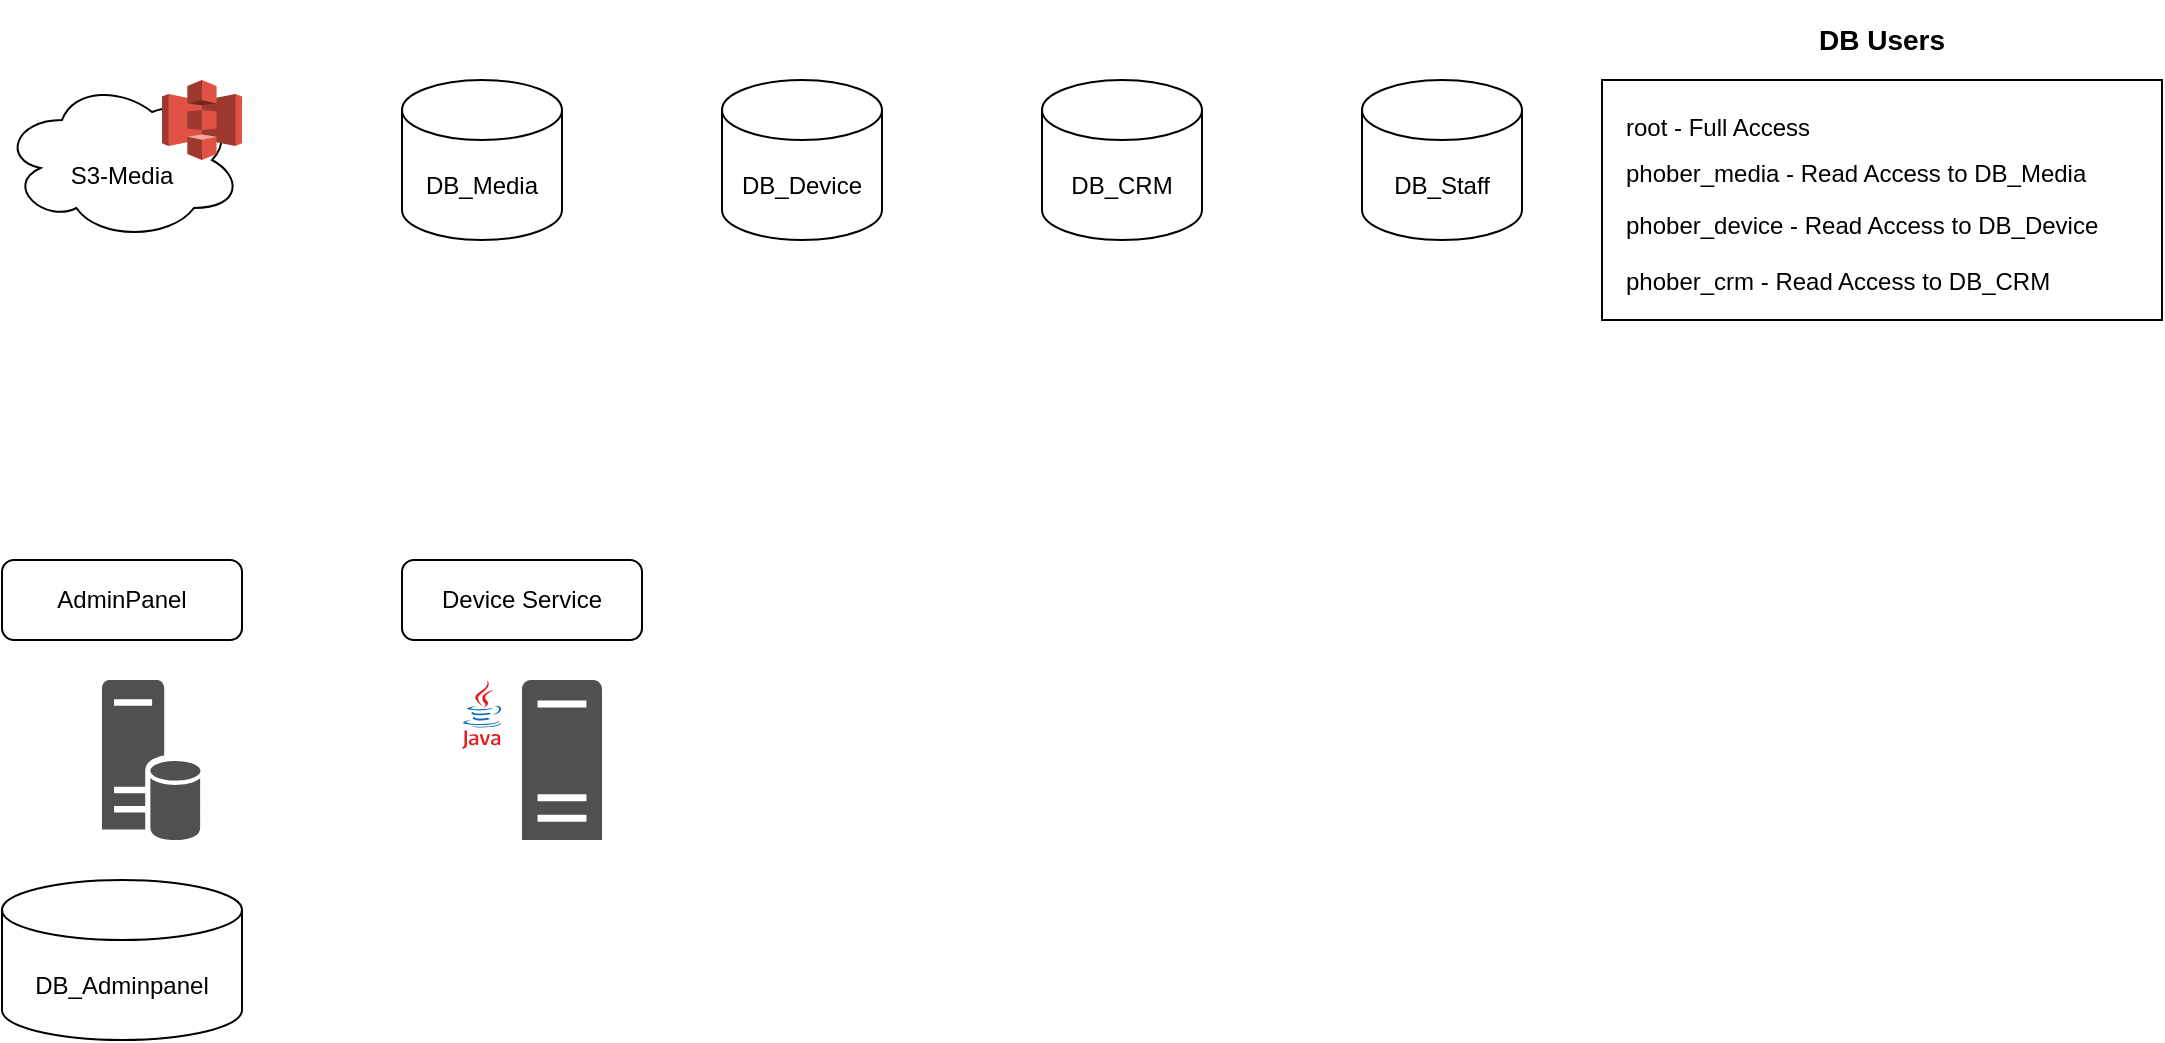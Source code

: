 <mxfile version="17.1.4" type="github" pages="2">
  <diagram id="SwhbsFWj8uXTI4qjEU29" name="Main">
    <mxGraphModel dx="1378" dy="839" grid="1" gridSize="10" guides="1" tooltips="1" connect="1" arrows="1" fold="1" page="1" pageScale="1" pageWidth="1169" pageHeight="827" math="0" shadow="0">
      <root>
        <mxCell id="0" />
        <mxCell id="1" parent="0" />
        <UserObject label="DB_Device" link="data:page/id,oKnwQTFBax4LxAPXSYCq" id="eUcB_I841KXRyvso8_sk-2">
          <mxCell style="shape=cylinder3;whiteSpace=wrap;html=1;boundedLbl=1;backgroundOutline=1;size=15;" parent="1" vertex="1">
            <mxGeometry x="400" y="40" width="80" height="80" as="geometry" />
          </mxCell>
        </UserObject>
        <mxCell id="eUcB_I841KXRyvso8_sk-4" value="DB_Media" style="shape=cylinder3;whiteSpace=wrap;html=1;boundedLbl=1;backgroundOutline=1;size=15;" parent="1" vertex="1">
          <mxGeometry x="240" y="40" width="80" height="80" as="geometry" />
        </mxCell>
        <mxCell id="187vfeRC4IGOOJgPZB19-2" value="DB_CRM" style="shape=cylinder3;whiteSpace=wrap;html=1;boundedLbl=1;backgroundOutline=1;size=15;" parent="1" vertex="1">
          <mxGeometry x="560" y="40" width="80" height="80" as="geometry" />
        </mxCell>
        <mxCell id="ug-r2kqgYafla9vCd7H7-2" value="&lt;p style=&quot;line-height: 0.9 ; font-size: 12px&quot;&gt;&lt;span style=&quot;font-size: 12px&quot;&gt;root - Full Access&lt;/span&gt;&lt;/p&gt;&lt;p style=&quot;line-height: 0.9 ; font-size: 12px&quot;&gt;&lt;span style=&quot;font-size: 12px&quot;&gt;phober_media - Read Access to DB_Media&lt;/span&gt;&lt;br style=&quot;font-size: 12px&quot;&gt;&lt;/p&gt;&lt;p style=&quot;line-height: 1.4 ; font-size: 12px&quot;&gt;phober_device - Read Access to DB_Device&lt;/p&gt;&lt;p style=&quot;line-height: 1.4 ; font-size: 12px&quot;&gt;phober_crm - Read Access to DB_CRM&lt;/p&gt;&lt;p style=&quot;font-size: 12px&quot;&gt;&lt;/p&gt;" style="rounded=0;whiteSpace=wrap;html=1;align=left;verticalAlign=top;fontSize=12;spacingRight=0;spacingLeft=10;" vertex="1" parent="1">
          <mxGeometry x="840" y="40" width="280" height="120" as="geometry" />
        </mxCell>
        <mxCell id="ug-r2kqgYafla9vCd7H7-3" value="DB Users" style="text;html=1;strokeColor=none;fillColor=none;align=center;verticalAlign=middle;whiteSpace=wrap;rounded=0;fontSize=14;fontStyle=1" vertex="1" parent="1">
          <mxGeometry x="920" width="120" height="40" as="geometry" />
        </mxCell>
        <mxCell id="ug-r2kqgYafla9vCd7H7-10" value="DB_Staff" style="shape=cylinder3;whiteSpace=wrap;html=1;boundedLbl=1;backgroundOutline=1;size=15;" vertex="1" parent="1">
          <mxGeometry x="720" y="40" width="80" height="80" as="geometry" />
        </mxCell>
        <mxCell id="ug-r2kqgYafla9vCd7H7-11" value="" style="group" vertex="1" connectable="0" parent="1">
          <mxGeometry x="40" y="40" width="120" height="80" as="geometry" />
        </mxCell>
        <mxCell id="eUcB_I841KXRyvso8_sk-5" value="&lt;br&gt;S3-Media" style="ellipse;shape=cloud;whiteSpace=wrap;html=1;" parent="ug-r2kqgYafla9vCd7H7-11" vertex="1">
          <mxGeometry width="120" height="80" as="geometry" />
        </mxCell>
        <mxCell id="187vfeRC4IGOOJgPZB19-1" value="" style="outlineConnect=0;dashed=0;verticalLabelPosition=bottom;verticalAlign=top;align=center;html=1;shape=mxgraph.aws3.s3;fillColor=#E05243;gradientColor=none;" parent="ug-r2kqgYafla9vCd7H7-11" vertex="1">
          <mxGeometry x="80" width="40" height="40" as="geometry" />
        </mxCell>
        <mxCell id="ug-r2kqgYafla9vCd7H7-12" value="" style="group;labelBackgroundColor=none;labelBorderColor=none;fontColor=default;" vertex="1" connectable="0" parent="1">
          <mxGeometry x="40" y="280" width="120" height="240" as="geometry" />
        </mxCell>
        <mxCell id="eUcB_I841KXRyvso8_sk-1" value="AdminPanel" style="rounded=1;whiteSpace=wrap;html=1;" parent="ug-r2kqgYafla9vCd7H7-12" vertex="1">
          <mxGeometry width="120" height="40" as="geometry" />
        </mxCell>
        <UserObject label="" id="ug-r2kqgYafla9vCd7H7-4">
          <mxCell style="group" vertex="1" connectable="0" parent="ug-r2kqgYafla9vCd7H7-12">
            <mxGeometry x="20" y="60" width="80" height="80" as="geometry" />
          </mxCell>
        </UserObject>
        <mxCell id="ug-r2kqgYafla9vCd7H7-5" value="" style="sketch=0;pointerEvents=1;shadow=0;dashed=0;html=1;strokeColor=none;fillColor=#505050;labelPosition=center;verticalLabelPosition=bottom;verticalAlign=top;outlineConnect=0;align=center;shape=mxgraph.office.servers.database_server;rounded=0;fontSize=13;" vertex="1" parent="ug-r2kqgYafla9vCd7H7-4">
          <mxGeometry x="30" width="50" height="80" as="geometry" />
        </mxCell>
        <mxCell id="ug-r2kqgYafla9vCd7H7-7" value="" style="shape=image;html=1;verticalAlign=top;verticalLabelPosition=bottom;labelBackgroundColor=#ffffff;imageAspect=0;aspect=fixed;image=https://cdn4.iconfinder.com/data/icons/logos-3/568/php-logo-128.png" vertex="1" parent="ug-r2kqgYafla9vCd7H7-4">
          <mxGeometry x="-0.4" y="10" width="30" height="30" as="geometry" />
        </mxCell>
        <mxCell id="ug-r2kqgYafla9vCd7H7-8" value="" style="shape=image;html=1;verticalAlign=top;verticalLabelPosition=bottom;labelBackgroundColor=#ffffff;imageAspect=0;aspect=fixed;image=https://cdn3.iconfinder.com/data/icons/popular-services-brands/512/laravel-128.png" vertex="1" parent="ug-r2kqgYafla9vCd7H7-4">
          <mxGeometry x="-0.4" y="40" width="30" height="30" as="geometry" />
        </mxCell>
        <mxCell id="ug-r2kqgYafla9vCd7H7-9" value="DB_Adminpanel" style="shape=cylinder3;whiteSpace=wrap;html=1;boundedLbl=1;backgroundOutline=1;size=15;" vertex="1" parent="ug-r2kqgYafla9vCd7H7-12">
          <mxGeometry y="160" width="120" height="80" as="geometry" />
        </mxCell>
        <mxCell id="ug-r2kqgYafla9vCd7H7-27" value="" style="group" vertex="1" connectable="0" parent="1">
          <mxGeometry x="240" y="280" width="120" height="140" as="geometry" />
        </mxCell>
        <mxCell id="ug-r2kqgYafla9vCd7H7-18" value="Device Service" style="rounded=1;whiteSpace=wrap;html=1;" vertex="1" parent="ug-r2kqgYafla9vCd7H7-27">
          <mxGeometry width="120" height="40" as="geometry" />
        </mxCell>
        <UserObject label="" id="ug-r2kqgYafla9vCd7H7-19">
          <mxCell style="group" vertex="1" connectable="0" parent="ug-r2kqgYafla9vCd7H7-27">
            <mxGeometry x="20" y="60" width="80" height="80" as="geometry" />
          </mxCell>
        </UserObject>
        <mxCell id="ug-r2kqgYafla9vCd7H7-24" value="" style="sketch=0;pointerEvents=1;shadow=0;dashed=0;html=1;strokeColor=none;fillColor=#505050;labelPosition=center;verticalLabelPosition=bottom;verticalAlign=top;outlineConnect=0;align=center;shape=mxgraph.office.servers.server_generic;" vertex="1" parent="ug-r2kqgYafla9vCd7H7-19">
          <mxGeometry x="40" width="40" height="80" as="geometry" />
        </mxCell>
        <mxCell id="ug-r2kqgYafla9vCd7H7-25" value="" style="dashed=0;outlineConnect=0;html=1;align=center;labelPosition=center;verticalLabelPosition=bottom;verticalAlign=top;shape=mxgraph.weblogos.java" vertex="1" parent="ug-r2kqgYafla9vCd7H7-19">
          <mxGeometry x="10" width="20" height="34.5" as="geometry" />
        </mxCell>
        <mxCell id="ug-r2kqgYafla9vCd7H7-26" value="" style="shape=image;verticalLabelPosition=bottom;labelBackgroundColor=default;verticalAlign=top;aspect=fixed;imageAspect=0;image=https://cdn.freebiesupply.com/logos/large/2x/spring-3-logo-png-transparent.png;" vertex="1" parent="ug-r2kqgYafla9vCd7H7-19">
          <mxGeometry x="5" y="44" width="30" height="30" as="geometry" />
        </mxCell>
      </root>
    </mxGraphModel>
  </diagram>
  <diagram id="oKnwQTFBax4LxAPXSYCq" name="DB_Device">
    <mxGraphModel dx="1673" dy="1019" grid="1" gridSize="10" guides="1" tooltips="1" connect="1" arrows="1" fold="1" page="1" pageScale="1" pageWidth="1169" pageHeight="827" math="0" shadow="0">
      <root>
        <mxCell id="dE-zyYR7kbtWVNNINpA2-0" />
        <mxCell id="dE-zyYR7kbtWVNNINpA2-1" parent="dE-zyYR7kbtWVNNINpA2-0" />
        <mxCell id="dE-zyYR7kbtWVNNINpA2-2" value="" style="group" vertex="1" connectable="0" parent="dE-zyYR7kbtWVNNINpA2-1">
          <mxGeometry x="10" y="190" width="60" height="100" as="geometry" />
        </mxCell>
        <mxCell id="dE-zyYR7kbtWVNNINpA2-3" value="" style="group" vertex="1" connectable="0" parent="dE-zyYR7kbtWVNNINpA2-2">
          <mxGeometry width="60" height="100" as="geometry" />
        </mxCell>
        <mxCell id="dE-zyYR7kbtWVNNINpA2-4" value="" style="sketch=0;shadow=0;dashed=0;html=1;strokeColor=none;fillColor=#505050;labelPosition=center;verticalLabelPosition=bottom;verticalAlign=top;outlineConnect=0;align=center;shape=mxgraph.office.databases.database_mini_3;rounded=0;fontSize=13;fontColor=#0066CC;" vertex="1" parent="dE-zyYR7kbtWVNNINpA2-3">
          <mxGeometry x="12.5" width="35" height="57" as="geometry" />
        </mxCell>
        <mxCell id="dE-zyYR7kbtWVNNINpA2-5" value="Games" style="text;html=1;strokeColor=none;fillColor=none;align=center;verticalAlign=middle;whiteSpace=wrap;rounded=0;fontSize=13;fontColor=#000000;" vertex="1" parent="dE-zyYR7kbtWVNNINpA2-3">
          <mxGeometry y="70" width="60" height="30" as="geometry" />
        </mxCell>
        <mxCell id="dE-zyYR7kbtWVNNINpA2-6" value="" style="group" vertex="1" connectable="0" parent="dE-zyYR7kbtWVNNINpA2-1">
          <mxGeometry x="220" y="10" width="60" height="100" as="geometry" />
        </mxCell>
        <mxCell id="dE-zyYR7kbtWVNNINpA2-7" value="" style="sketch=0;shadow=0;dashed=0;html=1;strokeColor=none;fillColor=#505050;labelPosition=center;verticalLabelPosition=bottom;verticalAlign=top;outlineConnect=0;align=center;shape=mxgraph.office.databases.database_mini_3;rounded=0;fontSize=13;fontColor=#0066CC;" vertex="1" parent="dE-zyYR7kbtWVNNINpA2-6">
          <mxGeometry x="12.5" width="35" height="57" as="geometry" />
        </mxCell>
        <mxCell id="dE-zyYR7kbtWVNNINpA2-8" value="Devices" style="text;html=1;strokeColor=none;fillColor=none;align=center;verticalAlign=middle;whiteSpace=wrap;rounded=0;fontSize=13;fontColor=#000000;" vertex="1" parent="dE-zyYR7kbtWVNNINpA2-6">
          <mxGeometry y="70" width="60" height="30" as="geometry" />
        </mxCell>
        <mxCell id="dE-zyYR7kbtWVNNINpA2-9" value="" style="group" vertex="1" connectable="0" parent="dE-zyYR7kbtWVNNINpA2-1">
          <mxGeometry x="415" y="190" width="60" height="100" as="geometry" />
        </mxCell>
        <mxCell id="dE-zyYR7kbtWVNNINpA2-10" value="" style="group" vertex="1" connectable="0" parent="dE-zyYR7kbtWVNNINpA2-9">
          <mxGeometry width="60" height="100" as="geometry" />
        </mxCell>
        <mxCell id="dE-zyYR7kbtWVNNINpA2-11" value="" style="sketch=0;shadow=0;dashed=0;html=1;strokeColor=none;fillColor=#505050;labelPosition=center;verticalLabelPosition=bottom;verticalAlign=top;outlineConnect=0;align=center;shape=mxgraph.office.databases.database_mini_3;rounded=0;fontSize=13;fontColor=#0066CC;" vertex="1" parent="dE-zyYR7kbtWVNNINpA2-10">
          <mxGeometry x="12.5" width="35" height="57" as="geometry" />
        </mxCell>
        <mxCell id="dE-zyYR7kbtWVNNINpA2-12" value="Instances" style="text;html=1;strokeColor=none;fillColor=none;align=center;verticalAlign=middle;whiteSpace=wrap;rounded=0;fontSize=13;fontColor=#000000;" vertex="1" parent="dE-zyYR7kbtWVNNINpA2-10">
          <mxGeometry y="70" width="60" height="30" as="geometry" />
        </mxCell>
        <mxCell id="dE-zyYR7kbtWVNNINpA2-13" style="edgeStyle=none;rounded=1;orthogonalLoop=1;jettySize=auto;html=1;fontSize=13;fontColor=#000000;startArrow=classic;startFill=1;endArrow=classic;endFill=1;strokeColor=#000000;" edge="1" parent="dE-zyYR7kbtWVNNINpA2-1" source="dE-zyYR7kbtWVNNINpA2-4" target="dE-zyYR7kbtWVNNINpA2-7">
          <mxGeometry relative="1" as="geometry" />
        </mxCell>
        <mxCell id="dE-zyYR7kbtWVNNINpA2-14" value="Many To Many" style="rounded=1;whiteSpace=wrap;html=1;fontSize=13;strokeWidth=1;gradientDirection=north;verticalAlign=top;" vertex="1" parent="dE-zyYR7kbtWVNNINpA2-1">
          <mxGeometry x="80" y="120" width="110" height="30" as="geometry" />
        </mxCell>
        <mxCell id="dE-zyYR7kbtWVNNINpA2-15" style="edgeStyle=none;rounded=1;orthogonalLoop=1;jettySize=auto;html=1;fontSize=13;fontColor=#000000;startArrow=classic;startFill=1;endArrow=none;endFill=0;strokeColor=#000000;" edge="1" parent="dE-zyYR7kbtWVNNINpA2-1" source="dE-zyYR7kbtWVNNINpA2-11" target="dE-zyYR7kbtWVNNINpA2-7">
          <mxGeometry relative="1" as="geometry" />
        </mxCell>
        <mxCell id="dE-zyYR7kbtWVNNINpA2-16" value="games" style="swimlane;fontStyle=0;childLayout=stackLayout;horizontal=1;startSize=26;fillColor=#e0e0e0;horizontalStack=0;resizeParent=1;resizeLast=0;collapsible=1;marginBottom=0;swimlaneFillColor=#ffffff;align=center;" vertex="1" parent="dE-zyYR7kbtWVNNINpA2-1">
          <mxGeometry x="40" y="560" width="210" height="260" as="geometry">
            <mxRectangle x="40" y="560" width="70" height="26" as="alternateBounds" />
          </mxGeometry>
        </mxCell>
        <mxCell id="dE-zyYR7kbtWVNNINpA2-17" value="id" style="shape=partialRectangle;top=0;left=0;right=0;bottom=0;align=left;verticalAlign=top;spacingTop=-2;fillColor=none;spacingLeft=64;spacingRight=4;overflow=hidden;rotatable=0;points=[[0,0.5],[1,0.5]];portConstraint=eastwest;dropTarget=0;" vertex="1" parent="dE-zyYR7kbtWVNNINpA2-16">
          <mxGeometry y="26" width="210" height="26" as="geometry" />
        </mxCell>
        <mxCell id="dE-zyYR7kbtWVNNINpA2-18" value="" style="shape=partialRectangle;top=0;left=0;bottom=0;fillColor=none;align=left;verticalAlign=middle;spacingLeft=4;spacingRight=4;overflow=hidden;rotatable=180;points=[];portConstraint=eastwest;part=1;" vertex="1" connectable="0" parent="dE-zyYR7kbtWVNNINpA2-17">
          <mxGeometry width="54" height="26" as="geometry" />
        </mxCell>
        <mxCell id="dE-zyYR7kbtWVNNINpA2-19" value="name" style="shape=partialRectangle;top=0;left=0;right=0;bottom=0;align=left;verticalAlign=top;spacingTop=-2;fillColor=none;spacingLeft=64;spacingRight=4;overflow=hidden;rotatable=0;points=[[0,0.5],[1,0.5]];portConstraint=eastwest;dropTarget=0;" vertex="1" parent="dE-zyYR7kbtWVNNINpA2-16">
          <mxGeometry y="52" width="210" height="26" as="geometry" />
        </mxCell>
        <mxCell id="dE-zyYR7kbtWVNNINpA2-20" value="" style="shape=partialRectangle;top=0;left=0;bottom=0;fillColor=none;align=left;verticalAlign=middle;spacingLeft=4;spacingRight=4;overflow=hidden;rotatable=180;points=[];portConstraint=eastwest;part=1;" vertex="1" connectable="0" parent="dE-zyYR7kbtWVNNINpA2-19">
          <mxGeometry width="54" height="26" as="geometry" />
        </mxCell>
        <mxCell id="dE-zyYR7kbtWVNNINpA2-21" value="slug" style="shape=partialRectangle;top=0;left=0;right=0;bottom=0;align=left;verticalAlign=top;spacingTop=-2;fillColor=none;spacingLeft=64;spacingRight=4;overflow=hidden;rotatable=0;points=[[0,0.5],[1,0.5]];portConstraint=eastwest;dropTarget=0;" vertex="1" parent="dE-zyYR7kbtWVNNINpA2-16">
          <mxGeometry y="78" width="210" height="26" as="geometry" />
        </mxCell>
        <mxCell id="dE-zyYR7kbtWVNNINpA2-22" value="" style="shape=partialRectangle;top=0;left=0;bottom=0;fillColor=none;align=left;verticalAlign=middle;spacingLeft=4;spacingRight=4;overflow=hidden;rotatable=180;points=[];portConstraint=eastwest;part=1;" vertex="1" connectable="0" parent="dE-zyYR7kbtWVNNINpA2-21">
          <mxGeometry width="54" height="26" as="geometry" />
        </mxCell>
        <mxCell id="dE-zyYR7kbtWVNNINpA2-23" value="video" style="shape=partialRectangle;top=0;left=0;right=0;bottom=0;align=left;verticalAlign=top;spacingTop=-2;fillColor=none;spacingLeft=64;spacingRight=4;overflow=hidden;rotatable=0;points=[[0,0.5],[1,0.5]];portConstraint=eastwest;dropTarget=0;" vertex="1" parent="dE-zyYR7kbtWVNNINpA2-16">
          <mxGeometry y="104" width="210" height="26" as="geometry" />
        </mxCell>
        <mxCell id="dE-zyYR7kbtWVNNINpA2-24" value="" style="shape=partialRectangle;top=0;left=0;bottom=0;fillColor=none;align=left;verticalAlign=middle;spacingLeft=4;spacingRight=4;overflow=hidden;rotatable=180;points=[];portConstraint=eastwest;part=1;" vertex="1" connectable="0" parent="dE-zyYR7kbtWVNNINpA2-23">
          <mxGeometry width="54" height="26" as="geometry" />
        </mxCell>
        <mxCell id="dE-zyYR7kbtWVNNINpA2-25" value="description" style="shape=partialRectangle;top=0;left=0;right=0;bottom=0;align=left;verticalAlign=top;spacingTop=-2;fillColor=none;spacingLeft=64;spacingRight=4;overflow=hidden;rotatable=0;points=[[0,0.5],[1,0.5]];portConstraint=eastwest;dropTarget=0;" vertex="1" parent="dE-zyYR7kbtWVNNINpA2-16">
          <mxGeometry y="130" width="210" height="26" as="geometry" />
        </mxCell>
        <mxCell id="dE-zyYR7kbtWVNNINpA2-26" value="" style="shape=partialRectangle;top=0;left=0;bottom=0;fillColor=none;align=left;verticalAlign=middle;spacingLeft=4;spacingRight=4;overflow=hidden;rotatable=180;points=[];portConstraint=eastwest;part=1;" vertex="1" connectable="0" parent="dE-zyYR7kbtWVNNINpA2-25">
          <mxGeometry width="54" height="26" as="geometry" />
        </mxCell>
        <mxCell id="dE-zyYR7kbtWVNNINpA2-27" value="rating" style="shape=partialRectangle;top=0;left=0;right=0;bottom=0;align=left;verticalAlign=top;spacingTop=-2;fillColor=none;spacingLeft=64;spacingRight=4;overflow=hidden;rotatable=0;points=[[0,0.5],[1,0.5]];portConstraint=eastwest;dropTarget=0;" vertex="1" parent="dE-zyYR7kbtWVNNINpA2-16">
          <mxGeometry y="156" width="210" height="26" as="geometry" />
        </mxCell>
        <mxCell id="dE-zyYR7kbtWVNNINpA2-28" value="" style="shape=partialRectangle;top=0;left=0;bottom=0;fillColor=none;align=left;verticalAlign=middle;spacingLeft=4;spacingRight=4;overflow=hidden;rotatable=180;points=[];portConstraint=eastwest;part=1;" vertex="1" connectable="0" parent="dE-zyYR7kbtWVNNINpA2-27">
          <mxGeometry width="54" height="26" as="geometry" />
        </mxCell>
        <mxCell id="dE-zyYR7kbtWVNNINpA2-29" value="multiplayer" style="shape=partialRectangle;top=0;left=0;right=0;bottom=0;align=left;verticalAlign=top;spacingTop=-2;fillColor=none;spacingLeft=64;spacingRight=4;overflow=hidden;rotatable=0;points=[[0,0.5],[1,0.5]];portConstraint=eastwest;dropTarget=0;" vertex="1" parent="dE-zyYR7kbtWVNNINpA2-16">
          <mxGeometry y="182" width="210" height="26" as="geometry" />
        </mxCell>
        <mxCell id="dE-zyYR7kbtWVNNINpA2-30" value="" style="shape=partialRectangle;top=0;left=0;bottom=0;fillColor=none;align=left;verticalAlign=middle;spacingLeft=4;spacingRight=4;overflow=hidden;rotatable=180;points=[];portConstraint=eastwest;part=1;" vertex="1" connectable="0" parent="dE-zyYR7kbtWVNNINpA2-29">
          <mxGeometry width="54" height="26" as="geometry" />
        </mxCell>
        <mxCell id="dE-zyYR7kbtWVNNINpA2-31" value="created_at" style="shape=partialRectangle;top=0;left=0;right=0;bottom=0;align=left;verticalAlign=top;spacingTop=-2;fillColor=none;spacingLeft=64;spacingRight=4;overflow=hidden;rotatable=0;points=[[0,0.5],[1,0.5]];portConstraint=eastwest;dropTarget=0;" vertex="1" parent="dE-zyYR7kbtWVNNINpA2-16">
          <mxGeometry y="208" width="210" height="26" as="geometry" />
        </mxCell>
        <mxCell id="dE-zyYR7kbtWVNNINpA2-32" value="" style="shape=partialRectangle;top=0;left=0;bottom=0;fillColor=none;align=left;verticalAlign=middle;spacingLeft=4;spacingRight=4;overflow=hidden;rotatable=180;points=[];portConstraint=eastwest;part=1;" vertex="1" connectable="0" parent="dE-zyYR7kbtWVNNINpA2-31">
          <mxGeometry width="54" height="26" as="geometry" />
        </mxCell>
        <mxCell id="dE-zyYR7kbtWVNNINpA2-33" value="updated_at" style="shape=partialRectangle;top=0;left=0;right=0;bottom=0;align=left;verticalAlign=top;spacingTop=-2;fillColor=none;spacingLeft=64;spacingRight=4;overflow=hidden;rotatable=0;points=[[0,0.5],[1,0.5]];portConstraint=eastwest;dropTarget=0;" vertex="1" parent="dE-zyYR7kbtWVNNINpA2-16">
          <mxGeometry y="234" width="210" height="26" as="geometry" />
        </mxCell>
        <mxCell id="dE-zyYR7kbtWVNNINpA2-34" value="" style="shape=partialRectangle;top=0;left=0;bottom=0;fillColor=none;align=left;verticalAlign=middle;spacingLeft=4;spacingRight=4;overflow=hidden;rotatable=180;points=[];portConstraint=eastwest;part=1;" vertex="1" connectable="0" parent="dE-zyYR7kbtWVNNINpA2-33">
          <mxGeometry width="54" height="26" as="geometry" />
        </mxCell>
        <mxCell id="dE-zyYR7kbtWVNNINpA2-35" value="devices" style="swimlane;fontStyle=0;childLayout=stackLayout;horizontal=1;startSize=26;fillColor=#e0e0e0;horizontalStack=0;resizeParent=1;resizeLast=0;collapsible=1;marginBottom=0;swimlaneFillColor=#ffffff;align=center;" vertex="1" parent="dE-zyYR7kbtWVNNINpA2-1">
          <mxGeometry x="600" y="560" width="150" height="130" as="geometry">
            <mxRectangle x="600" y="560" width="70" height="26" as="alternateBounds" />
          </mxGeometry>
        </mxCell>
        <mxCell id="dE-zyYR7kbtWVNNINpA2-36" value="id" style="shape=partialRectangle;top=0;left=0;right=0;bottom=0;align=left;verticalAlign=top;spacingTop=-2;fillColor=none;spacingLeft=64;spacingRight=4;overflow=hidden;rotatable=0;points=[[0,0.5],[1,0.5]];portConstraint=eastwest;dropTarget=0;" vertex="1" parent="dE-zyYR7kbtWVNNINpA2-35">
          <mxGeometry y="26" width="150" height="26" as="geometry" />
        </mxCell>
        <mxCell id="dE-zyYR7kbtWVNNINpA2-37" value="" style="shape=partialRectangle;top=0;left=0;bottom=0;fillColor=none;align=left;verticalAlign=middle;spacingLeft=4;spacingRight=4;overflow=hidden;rotatable=180;points=[];portConstraint=eastwest;part=1;" vertex="1" connectable="0" parent="dE-zyYR7kbtWVNNINpA2-36">
          <mxGeometry width="54" height="26" as="geometry" />
        </mxCell>
        <mxCell id="dE-zyYR7kbtWVNNINpA2-38" value="name" style="shape=partialRectangle;top=0;left=0;right=0;bottom=0;align=left;verticalAlign=top;spacingTop=-2;fillColor=none;spacingLeft=64;spacingRight=4;overflow=hidden;rotatable=0;points=[[0,0.5],[1,0.5]];portConstraint=eastwest;dropTarget=0;" vertex="1" parent="dE-zyYR7kbtWVNNINpA2-35">
          <mxGeometry y="52" width="150" height="26" as="geometry" />
        </mxCell>
        <mxCell id="dE-zyYR7kbtWVNNINpA2-39" value="" style="shape=partialRectangle;top=0;left=0;bottom=0;fillColor=none;align=left;verticalAlign=middle;spacingLeft=4;spacingRight=4;overflow=hidden;rotatable=180;points=[];portConstraint=eastwest;part=1;" vertex="1" connectable="0" parent="dE-zyYR7kbtWVNNINpA2-38">
          <mxGeometry width="54" height="26" as="geometry" />
        </mxCell>
        <mxCell id="dE-zyYR7kbtWVNNINpA2-40" value="slug" style="shape=partialRectangle;top=0;left=0;right=0;bottom=0;align=left;verticalAlign=top;spacingTop=-2;fillColor=none;spacingLeft=64;spacingRight=4;overflow=hidden;rotatable=0;points=[[0,0.5],[1,0.5]];portConstraint=eastwest;dropTarget=0;" vertex="1" parent="dE-zyYR7kbtWVNNINpA2-35">
          <mxGeometry y="78" width="150" height="26" as="geometry" />
        </mxCell>
        <mxCell id="dE-zyYR7kbtWVNNINpA2-41" value="" style="shape=partialRectangle;top=0;left=0;bottom=0;fillColor=none;align=left;verticalAlign=middle;spacingLeft=4;spacingRight=4;overflow=hidden;rotatable=180;points=[];portConstraint=eastwest;part=1;" vertex="1" connectable="0" parent="dE-zyYR7kbtWVNNINpA2-40">
          <mxGeometry width="54" height="26" as="geometry" />
        </mxCell>
        <mxCell id="dE-zyYR7kbtWVNNINpA2-42" value="description" style="shape=partialRectangle;top=0;left=0;right=0;bottom=0;align=left;verticalAlign=top;spacingTop=-2;fillColor=none;spacingLeft=64;spacingRight=4;overflow=hidden;rotatable=0;points=[[0,0.5],[1,0.5]];portConstraint=eastwest;dropTarget=0;" vertex="1" parent="dE-zyYR7kbtWVNNINpA2-35">
          <mxGeometry y="104" width="150" height="26" as="geometry" />
        </mxCell>
        <mxCell id="dE-zyYR7kbtWVNNINpA2-43" value="" style="shape=partialRectangle;top=0;left=0;bottom=0;fillColor=none;align=left;verticalAlign=middle;spacingLeft=4;spacingRight=4;overflow=hidden;rotatable=180;points=[];portConstraint=eastwest;part=1;" vertex="1" connectable="0" parent="dE-zyYR7kbtWVNNINpA2-42">
          <mxGeometry width="54" height="26" as="geometry" />
        </mxCell>
        <mxCell id="dE-zyYR7kbtWVNNINpA2-44" value="genres" style="swimlane;fontStyle=0;childLayout=stackLayout;horizontal=1;startSize=26;fillColor=#e0e0e0;horizontalStack=0;resizeParent=1;resizeLast=0;collapsible=1;marginBottom=0;swimlaneFillColor=default;align=center;" vertex="1" parent="dE-zyYR7kbtWVNNINpA2-1">
          <mxGeometry x="600" y="360" width="150" height="78" as="geometry">
            <mxRectangle x="600" y="360" width="70" height="26" as="alternateBounds" />
          </mxGeometry>
        </mxCell>
        <mxCell id="dE-zyYR7kbtWVNNINpA2-45" value="id" style="shape=partialRectangle;top=0;left=0;right=0;bottom=0;align=left;verticalAlign=top;spacingTop=-2;fillColor=none;spacingLeft=64;spacingRight=4;overflow=hidden;rotatable=0;points=[[0,0.5],[1,0.5]];portConstraint=eastwest;dropTarget=0;" vertex="1" parent="dE-zyYR7kbtWVNNINpA2-44">
          <mxGeometry y="26" width="150" height="26" as="geometry" />
        </mxCell>
        <mxCell id="dE-zyYR7kbtWVNNINpA2-46" value="" style="shape=partialRectangle;top=0;left=0;bottom=0;fillColor=none;align=left;verticalAlign=middle;spacingLeft=4;spacingRight=4;overflow=hidden;rotatable=180;points=[];portConstraint=eastwest;part=1;" vertex="1" connectable="0" parent="dE-zyYR7kbtWVNNINpA2-45">
          <mxGeometry width="54" height="26" as="geometry" />
        </mxCell>
        <mxCell id="dE-zyYR7kbtWVNNINpA2-47" value="name" style="shape=partialRectangle;top=0;left=0;right=0;bottom=0;align=left;verticalAlign=top;spacingTop=-2;fillColor=none;spacingLeft=64;spacingRight=4;overflow=hidden;rotatable=0;points=[[0,0.5],[1,0.5]];portConstraint=eastwest;dropTarget=0;" vertex="1" parent="dE-zyYR7kbtWVNNINpA2-44">
          <mxGeometry y="52" width="150" height="26" as="geometry" />
        </mxCell>
        <mxCell id="dE-zyYR7kbtWVNNINpA2-48" value="" style="shape=partialRectangle;top=0;left=0;bottom=0;fillColor=none;align=left;verticalAlign=middle;spacingLeft=4;spacingRight=4;overflow=hidden;rotatable=180;points=[];portConstraint=eastwest;part=1;" vertex="1" connectable="0" parent="dE-zyYR7kbtWVNNINpA2-47">
          <mxGeometry width="54" height="26" as="geometry" />
        </mxCell>
        <mxCell id="dE-zyYR7kbtWVNNINpA2-49" value="" style="group" vertex="1" connectable="0" parent="dE-zyYR7kbtWVNNINpA2-1">
          <mxGeometry x="220" y="190" width="60" height="100" as="geometry" />
        </mxCell>
        <mxCell id="dE-zyYR7kbtWVNNINpA2-50" value="" style="sketch=0;shadow=0;dashed=0;html=1;strokeColor=none;fillColor=#505050;labelPosition=center;verticalLabelPosition=bottom;verticalAlign=top;outlineConnect=0;align=center;shape=mxgraph.office.databases.database_mini_3;rounded=0;fontSize=13;fontColor=#0066CC;" vertex="1" parent="dE-zyYR7kbtWVNNINpA2-49">
          <mxGeometry x="12.5" width="35" height="57" as="geometry" />
        </mxCell>
        <mxCell id="dE-zyYR7kbtWVNNINpA2-51" value="Genres" style="text;html=1;strokeColor=none;fillColor=none;align=center;verticalAlign=middle;whiteSpace=wrap;rounded=0;fontSize=13;fontColor=#000000;" vertex="1" parent="dE-zyYR7kbtWVNNINpA2-49">
          <mxGeometry y="70" width="60" height="30" as="geometry" />
        </mxCell>
        <mxCell id="dE-zyYR7kbtWVNNINpA2-52" style="edgeStyle=none;rounded=1;orthogonalLoop=1;jettySize=auto;html=1;fontSize=13;fontColor=#000000;startArrow=none;startFill=0;endArrow=classic;endFill=1;strokeColor=#000000;" edge="1" parent="dE-zyYR7kbtWVNNINpA2-1" source="dE-zyYR7kbtWVNNINpA2-79" target="dE-zyYR7kbtWVNNINpA2-50">
          <mxGeometry relative="1" as="geometry" />
        </mxCell>
        <mxCell id="dE-zyYR7kbtWVNNINpA2-53" value="device_instances" style="swimlane;fontStyle=0;childLayout=stackLayout;horizontal=1;startSize=26;fillColor=#e0e0e0;horizontalStack=0;resizeParent=1;resizeLast=0;collapsible=1;marginBottom=0;swimlaneFillColor=#ffffff;align=center;" vertex="1" parent="dE-zyYR7kbtWVNNINpA2-1">
          <mxGeometry x="840" y="560" width="170" height="182" as="geometry">
            <mxRectangle x="840" y="560" width="80" height="26" as="alternateBounds" />
          </mxGeometry>
        </mxCell>
        <mxCell id="dE-zyYR7kbtWVNNINpA2-54" value="id" style="shape=partialRectangle;top=0;left=0;right=0;bottom=0;align=left;verticalAlign=top;spacingTop=-2;fillColor=none;spacingLeft=64;spacingRight=4;overflow=hidden;rotatable=0;points=[[0,0.5],[1,0.5]];portConstraint=eastwest;dropTarget=0;" vertex="1" parent="dE-zyYR7kbtWVNNINpA2-53">
          <mxGeometry y="26" width="170" height="26" as="geometry" />
        </mxCell>
        <mxCell id="dE-zyYR7kbtWVNNINpA2-55" value="" style="shape=partialRectangle;top=0;left=0;bottom=0;fillColor=none;align=left;verticalAlign=middle;spacingLeft=4;spacingRight=4;overflow=hidden;rotatable=180;points=[];portConstraint=eastwest;part=1;" vertex="1" connectable="0" parent="dE-zyYR7kbtWVNNINpA2-54">
          <mxGeometry width="54" height="26" as="geometry" />
        </mxCell>
        <mxCell id="dE-zyYR7kbtWVNNINpA2-56" value="device_id" style="shape=partialRectangle;top=0;left=0;right=0;bottom=0;align=left;verticalAlign=top;spacingTop=-2;fillColor=none;spacingLeft=64;spacingRight=4;overflow=hidden;rotatable=0;points=[[0,0.5],[1,0.5]];portConstraint=eastwest;dropTarget=0;" vertex="1" parent="dE-zyYR7kbtWVNNINpA2-53">
          <mxGeometry y="52" width="170" height="26" as="geometry" />
        </mxCell>
        <mxCell id="dE-zyYR7kbtWVNNINpA2-57" value="" style="shape=partialRectangle;top=0;left=0;bottom=0;fillColor=none;align=left;verticalAlign=middle;spacingLeft=4;spacingRight=4;overflow=hidden;rotatable=180;points=[];portConstraint=eastwest;part=1;" vertex="1" connectable="0" parent="dE-zyYR7kbtWVNNINpA2-56">
          <mxGeometry width="54" height="26" as="geometry" />
        </mxCell>
        <mxCell id="dE-zyYR7kbtWVNNINpA2-58" value="code" style="shape=partialRectangle;top=0;left=0;right=0;bottom=0;align=left;verticalAlign=top;spacingTop=-2;fillColor=none;spacingLeft=64;spacingRight=4;overflow=hidden;rotatable=0;points=[[0,0.5],[1,0.5]];portConstraint=eastwest;dropTarget=0;" vertex="1" parent="dE-zyYR7kbtWVNNINpA2-53">
          <mxGeometry y="78" width="170" height="26" as="geometry" />
        </mxCell>
        <mxCell id="dE-zyYR7kbtWVNNINpA2-59" value="" style="shape=partialRectangle;top=0;left=0;bottom=0;fillColor=none;align=left;verticalAlign=middle;spacingLeft=4;spacingRight=4;overflow=hidden;rotatable=180;points=[];portConstraint=eastwest;part=1;" vertex="1" connectable="0" parent="dE-zyYR7kbtWVNNINpA2-58">
          <mxGeometry width="54" height="26" as="geometry" />
        </mxCell>
        <mxCell id="dE-zyYR7kbtWVNNINpA2-60" value="deactivation_start" style="shape=partialRectangle;top=0;left=0;right=0;bottom=0;align=left;verticalAlign=top;spacingTop=-2;fillColor=none;spacingLeft=64;spacingRight=4;overflow=hidden;rotatable=0;points=[[0,0.5],[1,0.5]];portConstraint=eastwest;dropTarget=0;" vertex="1" parent="dE-zyYR7kbtWVNNINpA2-53">
          <mxGeometry y="104" width="170" height="26" as="geometry" />
        </mxCell>
        <mxCell id="dE-zyYR7kbtWVNNINpA2-61" value="" style="shape=partialRectangle;top=0;left=0;bottom=0;fillColor=none;align=left;verticalAlign=middle;spacingLeft=4;spacingRight=4;overflow=hidden;rotatable=180;points=[];portConstraint=eastwest;part=1;" vertex="1" connectable="0" parent="dE-zyYR7kbtWVNNINpA2-60">
          <mxGeometry width="54" height="26" as="geometry" />
        </mxCell>
        <mxCell id="dE-zyYR7kbtWVNNINpA2-62" value="deactivation_end" style="shape=partialRectangle;top=0;left=0;right=0;bottom=0;align=left;verticalAlign=top;spacingTop=-2;fillColor=none;spacingLeft=64;spacingRight=4;overflow=hidden;rotatable=0;points=[[0,0.5],[1,0.5]];portConstraint=eastwest;dropTarget=0;" vertex="1" parent="dE-zyYR7kbtWVNNINpA2-53">
          <mxGeometry y="130" width="170" height="26" as="geometry" />
        </mxCell>
        <mxCell id="dE-zyYR7kbtWVNNINpA2-63" value="" style="shape=partialRectangle;top=0;left=0;bottom=0;fillColor=none;align=left;verticalAlign=middle;spacingLeft=4;spacingRight=4;overflow=hidden;rotatable=180;points=[];portConstraint=eastwest;part=1;" vertex="1" connectable="0" parent="dE-zyYR7kbtWVNNINpA2-62">
          <mxGeometry width="54" height="26" as="geometry" />
        </mxCell>
        <mxCell id="dE-zyYR7kbtWVNNINpA2-84" value="mac_address" style="shape=partialRectangle;top=0;left=0;right=0;bottom=0;align=left;verticalAlign=top;spacingTop=-2;fillColor=none;spacingLeft=64;spacingRight=4;overflow=hidden;rotatable=0;points=[[0,0.5],[1,0.5]];portConstraint=eastwest;dropTarget=0;" vertex="1" parent="dE-zyYR7kbtWVNNINpA2-53">
          <mxGeometry y="156" width="170" height="26" as="geometry" />
        </mxCell>
        <mxCell id="dE-zyYR7kbtWVNNINpA2-85" value="" style="shape=partialRectangle;top=0;left=0;bottom=0;fillColor=none;align=left;verticalAlign=middle;spacingLeft=4;spacingRight=4;overflow=hidden;rotatable=180;points=[];portConstraint=eastwest;part=1;" vertex="1" connectable="0" parent="dE-zyYR7kbtWVNNINpA2-84">
          <mxGeometry width="54" height="26" as="geometry" />
        </mxCell>
        <mxCell id="dE-zyYR7kbtWVNNINpA2-64" style="edgeStyle=orthogonalEdgeStyle;rounded=0;orthogonalLoop=1;jettySize=auto;html=1;fontSize=13;fontColor=#000000;startArrow=none;startFill=0;endArrow=classic;endFill=1;strokeColor=#000000;" edge="1" parent="dE-zyYR7kbtWVNNINpA2-1" source="dE-zyYR7kbtWVNNINpA2-36" target="dE-zyYR7kbtWVNNINpA2-56">
          <mxGeometry relative="1" as="geometry">
            <Array as="points">
              <mxPoint x="800" y="599" />
              <mxPoint x="800" y="625" />
            </Array>
          </mxGeometry>
        </mxCell>
        <mxCell id="dE-zyYR7kbtWVNNINpA2-65" value="game_genre" style="swimlane;fontStyle=0;childLayout=stackLayout;horizontal=1;startSize=26;fillColor=#e0e0e0;horizontalStack=0;resizeParent=1;resizeLast=0;collapsible=1;marginBottom=0;swimlaneFillColor=#ffffff;align=center;" vertex="1" parent="dE-zyYR7kbtWVNNINpA2-1">
          <mxGeometry x="360" y="440" width="150" height="80" as="geometry">
            <mxRectangle x="360" y="440" width="100" height="26" as="alternateBounds" />
          </mxGeometry>
        </mxCell>
        <mxCell id="dE-zyYR7kbtWVNNINpA2-66" value="game_id" style="shape=partialRectangle;top=0;left=0;right=0;bottom=0;align=left;verticalAlign=top;spacingTop=-2;fillColor=none;spacingLeft=64;spacingRight=4;overflow=hidden;rotatable=0;points=[[0,0.5],[1,0.5]];portConstraint=eastwest;dropTarget=0;" vertex="1" parent="dE-zyYR7kbtWVNNINpA2-65">
          <mxGeometry y="26" width="150" height="26" as="geometry" />
        </mxCell>
        <mxCell id="dE-zyYR7kbtWVNNINpA2-67" value="" style="shape=partialRectangle;top=0;left=0;bottom=0;fillColor=none;align=left;verticalAlign=middle;spacingLeft=4;spacingRight=4;overflow=hidden;rotatable=180;points=[];portConstraint=eastwest;part=1;" vertex="1" connectable="0" parent="dE-zyYR7kbtWVNNINpA2-66">
          <mxGeometry width="54" height="26" as="geometry" />
        </mxCell>
        <mxCell id="dE-zyYR7kbtWVNNINpA2-68" value="genre_id" style="shape=partialRectangle;top=0;left=0;right=0;bottom=0;align=left;verticalAlign=top;spacingTop=-2;fillColor=none;spacingLeft=64;spacingRight=4;overflow=hidden;rotatable=0;points=[[0,0.5],[1,0.5]];portConstraint=eastwest;dropTarget=0;" vertex="1" parent="dE-zyYR7kbtWVNNINpA2-65">
          <mxGeometry y="52" width="150" height="28" as="geometry" />
        </mxCell>
        <mxCell id="dE-zyYR7kbtWVNNINpA2-69" value="" style="shape=partialRectangle;top=0;left=0;bottom=0;fillColor=none;align=left;verticalAlign=middle;spacingLeft=4;spacingRight=4;overflow=hidden;rotatable=180;points=[];portConstraint=eastwest;part=1;" vertex="1" connectable="0" parent="dE-zyYR7kbtWVNNINpA2-68">
          <mxGeometry width="54" height="28" as="geometry" />
        </mxCell>
        <mxCell id="dE-zyYR7kbtWVNNINpA2-70" style="edgeStyle=orthogonalEdgeStyle;rounded=0;orthogonalLoop=1;jettySize=auto;html=1;fontSize=13;fontColor=#000000;startArrow=classic;startFill=1;endArrow=none;endFill=0;strokeColor=#000000;" edge="1" parent="dE-zyYR7kbtWVNNINpA2-1" source="dE-zyYR7kbtWVNNINpA2-17" target="dE-zyYR7kbtWVNNINpA2-66">
          <mxGeometry relative="1" as="geometry" />
        </mxCell>
        <mxCell id="dE-zyYR7kbtWVNNINpA2-71" style="edgeStyle=orthogonalEdgeStyle;rounded=0;orthogonalLoop=1;jettySize=auto;html=1;fontSize=13;fontColor=#000000;startArrow=none;startFill=0;endArrow=classic;endFill=1;strokeColor=#000000;" edge="1" parent="dE-zyYR7kbtWVNNINpA2-1" source="dE-zyYR7kbtWVNNINpA2-68" target="dE-zyYR7kbtWVNNINpA2-45">
          <mxGeometry relative="1" as="geometry">
            <Array as="points">
              <mxPoint x="560" y="506" />
              <mxPoint x="560" y="399" />
            </Array>
          </mxGeometry>
        </mxCell>
        <mxCell id="dE-zyYR7kbtWVNNINpA2-72" value="game_device" style="swimlane;fontStyle=0;childLayout=stackLayout;horizontal=1;startSize=26;fillColor=#e0e0e0;horizontalStack=0;resizeParent=1;resizeLast=0;collapsible=1;marginBottom=0;swimlaneFillColor=#ffffff;align=center;" vertex="1" parent="dE-zyYR7kbtWVNNINpA2-1">
          <mxGeometry x="360" y="600" width="150" height="80" as="geometry">
            <mxRectangle x="360" y="600" width="100" height="26" as="alternateBounds" />
          </mxGeometry>
        </mxCell>
        <mxCell id="dE-zyYR7kbtWVNNINpA2-73" value="game_id" style="shape=partialRectangle;top=0;left=0;right=0;bottom=0;align=left;verticalAlign=top;spacingTop=-2;fillColor=none;spacingLeft=64;spacingRight=4;overflow=hidden;rotatable=0;points=[[0,0.5],[1,0.5]];portConstraint=eastwest;dropTarget=0;" vertex="1" parent="dE-zyYR7kbtWVNNINpA2-72">
          <mxGeometry y="26" width="150" height="26" as="geometry" />
        </mxCell>
        <mxCell id="dE-zyYR7kbtWVNNINpA2-74" value="" style="shape=partialRectangle;top=0;left=0;bottom=0;fillColor=none;align=left;verticalAlign=middle;spacingLeft=4;spacingRight=4;overflow=hidden;rotatable=180;points=[];portConstraint=eastwest;part=1;" vertex="1" connectable="0" parent="dE-zyYR7kbtWVNNINpA2-73">
          <mxGeometry width="54" height="26" as="geometry" />
        </mxCell>
        <mxCell id="dE-zyYR7kbtWVNNINpA2-75" value="device_id" style="shape=partialRectangle;top=0;left=0;right=0;bottom=0;align=left;verticalAlign=top;spacingTop=-2;fillColor=none;spacingLeft=64;spacingRight=4;overflow=hidden;rotatable=0;points=[[0,0.5],[1,0.5]];portConstraint=eastwest;dropTarget=0;" vertex="1" parent="dE-zyYR7kbtWVNNINpA2-72">
          <mxGeometry y="52" width="150" height="28" as="geometry" />
        </mxCell>
        <mxCell id="dE-zyYR7kbtWVNNINpA2-76" value="" style="shape=partialRectangle;top=0;left=0;bottom=0;fillColor=none;align=left;verticalAlign=middle;spacingLeft=4;spacingRight=4;overflow=hidden;rotatable=180;points=[];portConstraint=eastwest;part=1;" vertex="1" connectable="0" parent="dE-zyYR7kbtWVNNINpA2-75">
          <mxGeometry width="54" height="28" as="geometry" />
        </mxCell>
        <mxCell id="dE-zyYR7kbtWVNNINpA2-77" style="edgeStyle=orthogonalEdgeStyle;rounded=0;orthogonalLoop=1;jettySize=auto;html=1;fontSize=13;fontColor=#000000;startArrow=classic;startFill=1;endArrow=none;endFill=0;strokeColor=#000000;" edge="1" parent="dE-zyYR7kbtWVNNINpA2-1" source="dE-zyYR7kbtWVNNINpA2-17" target="dE-zyYR7kbtWVNNINpA2-73">
          <mxGeometry relative="1" as="geometry" />
        </mxCell>
        <mxCell id="dE-zyYR7kbtWVNNINpA2-78" style="edgeStyle=orthogonalEdgeStyle;rounded=0;orthogonalLoop=1;jettySize=auto;html=1;fontSize=13;fontColor=#000000;startArrow=classic;startFill=1;endArrow=none;endFill=0;strokeColor=#000000;" edge="1" parent="dE-zyYR7kbtWVNNINpA2-1" source="dE-zyYR7kbtWVNNINpA2-36" target="dE-zyYR7kbtWVNNINpA2-75">
          <mxGeometry relative="1" as="geometry">
            <Array as="points">
              <mxPoint x="560" y="599" />
              <mxPoint x="560" y="666" />
            </Array>
          </mxGeometry>
        </mxCell>
        <mxCell id="dE-zyYR7kbtWVNNINpA2-79" value="Many To Many" style="rounded=1;whiteSpace=wrap;html=1;fontSize=13;strokeWidth=1;gradientDirection=north;verticalAlign=top;" vertex="1" parent="dE-zyYR7kbtWVNNINpA2-1">
          <mxGeometry x="90" y="203.5" width="110" height="30" as="geometry" />
        </mxCell>
        <mxCell id="dE-zyYR7kbtWVNNINpA2-80" value="" style="edgeStyle=none;rounded=1;orthogonalLoop=1;jettySize=auto;html=1;fontSize=13;fontColor=#000000;startArrow=classic;startFill=1;endArrow=none;endFill=1;strokeColor=#000000;" edge="1" parent="dE-zyYR7kbtWVNNINpA2-1" source="dE-zyYR7kbtWVNNINpA2-4" target="dE-zyYR7kbtWVNNINpA2-79">
          <mxGeometry relative="1" as="geometry">
            <mxPoint x="57.5" y="218.5" as="sourcePoint" />
            <mxPoint x="232.5" y="218.5" as="targetPoint" />
          </mxGeometry>
        </mxCell>
        <mxCell id="dE-zyYR7kbtWVNNINpA2-81" value="&lt;h1&gt;&lt;font style=&quot;font-size: 20px&quot;&gt;Devices&lt;/font&gt;&lt;/h1&gt;&lt;h1 style=&quot;font-size: 14px&quot;&gt;&lt;ol style=&quot;line-height: 140%&quot;&gt;&lt;li&gt;&lt;span style=&quot;font-weight: 400&quot;&gt;Все ресурсы будут иметь сосбтвенные эндпоинты&lt;/span&gt;&lt;/li&gt;&lt;li&gt;&lt;span style=&quot;font-weight: 400&quot;&gt;Устройства (Инстансы) также будут иметь статус деактивации&lt;/span&gt;&lt;br&gt;&lt;/li&gt;&lt;li&gt;&lt;span style=&quot;font-weight: 400&quot;&gt;Нужно также дополнительные сервисы для выдачи активных устройств по типам&lt;/span&gt;&lt;/li&gt;&lt;li&gt;&lt;span style=&quot;font-weight: 400&quot;&gt;Также игры/девайсы будут иметь доступ к галереи (изображения)&lt;/span&gt;&lt;/li&gt;&lt;/ol&gt;&lt;/h1&gt;" style="text;html=1;spacing=5;spacingTop=-20;whiteSpace=wrap;overflow=hidden;rounded=0;fillColor=default;" vertex="1" parent="dE-zyYR7kbtWVNNINpA2-1">
          <mxGeometry x="520" y="10" width="630" height="210" as="geometry" />
        </mxCell>
      </root>
    </mxGraphModel>
  </diagram>
</mxfile>
